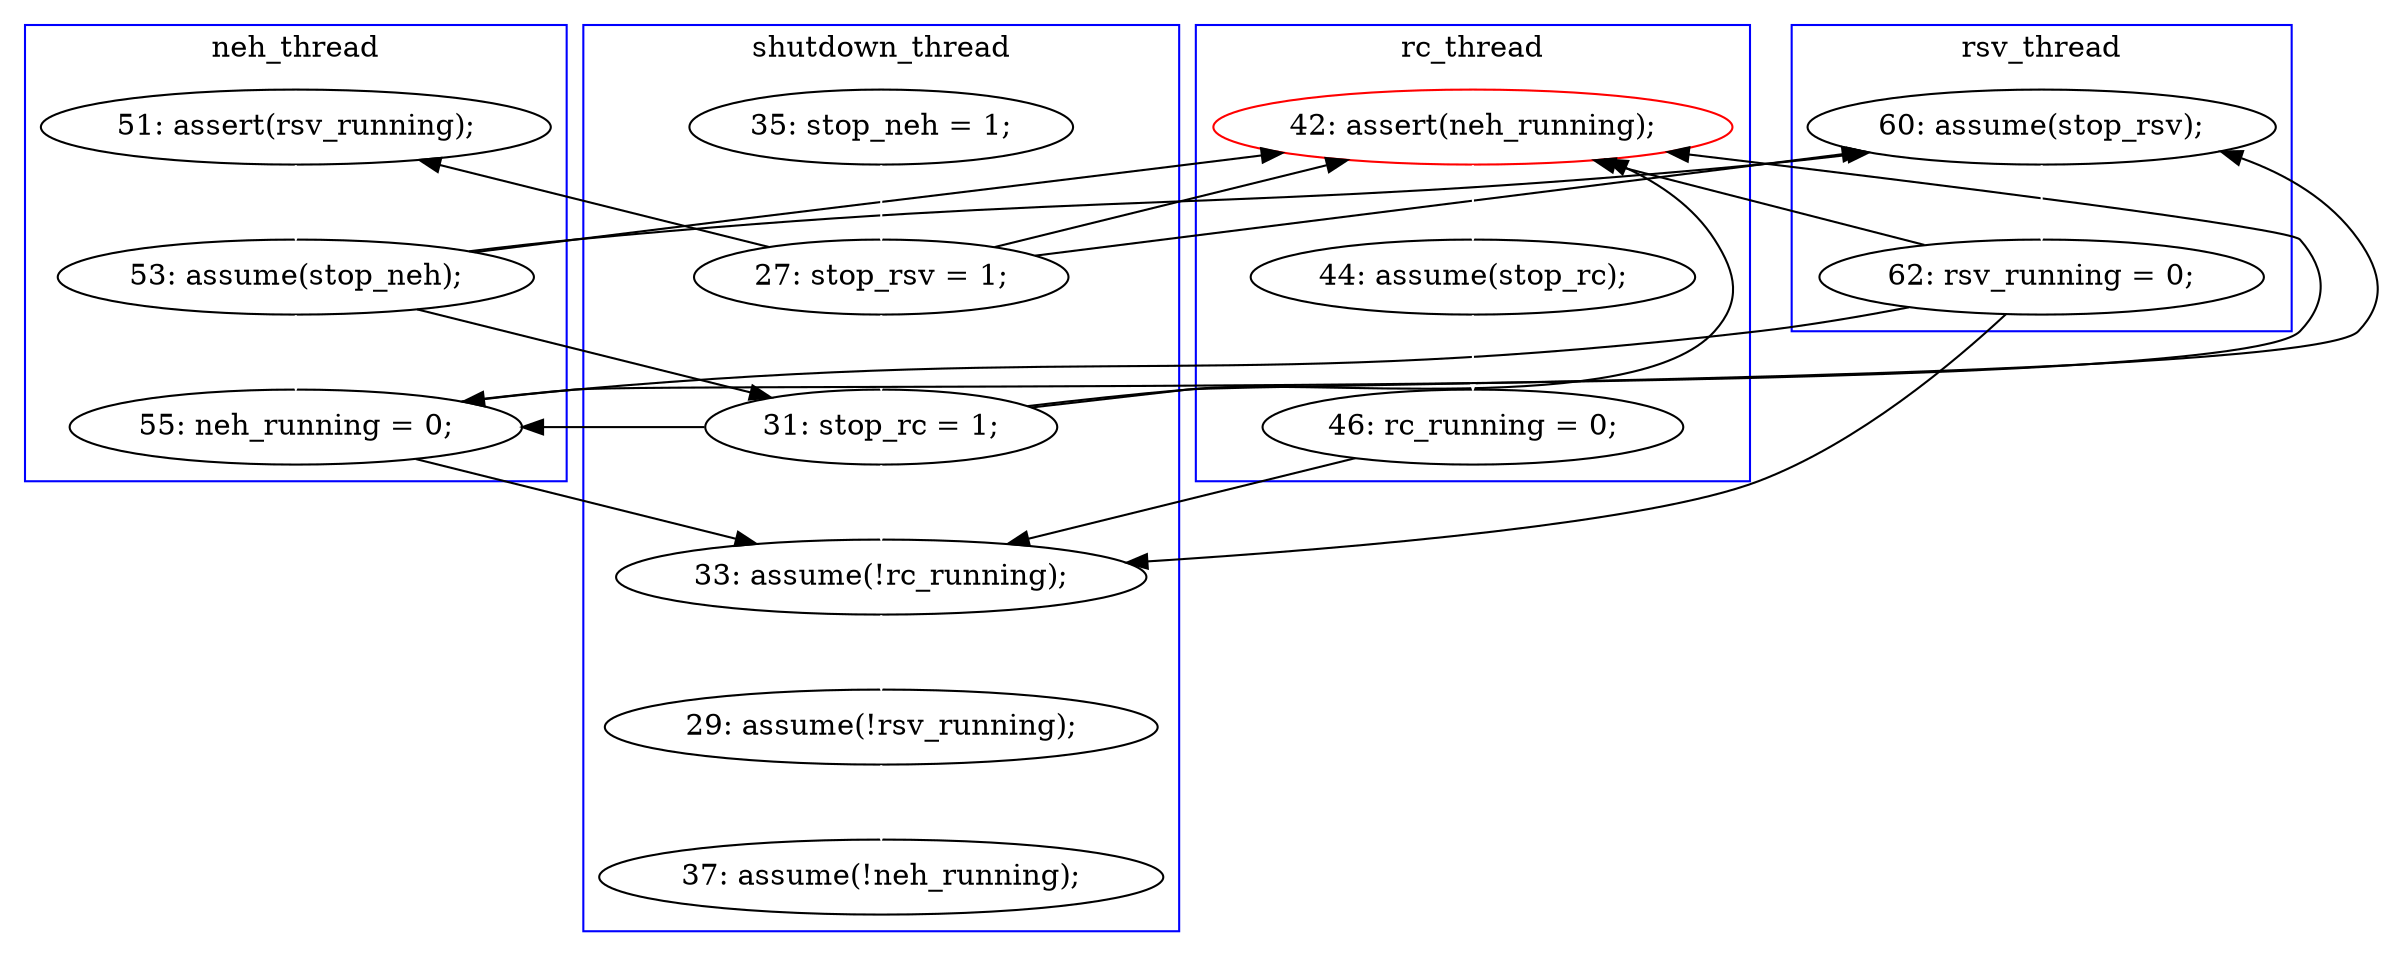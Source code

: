 digraph Counterexample {
	13 -> 18 [color = white, style = solid]
	13 -> 15 [color = black, style = solid, constraint = false]
	13 -> 27 [color = black, style = solid, constraint = false]
	21 -> 27 [color = black, style = solid, constraint = false]
	16 -> 27 [color = black, style = solid, constraint = false]
	28 -> 29 [color = white, style = solid]
	18 -> 23 [color = black, style = solid, constraint = false]
	21 -> 30 [color = black, style = solid, constraint = false]
	21 -> 23 [color = black, style = solid, constraint = false]
	30 -> 33 [color = white, style = solid]
	16 -> 23 [color = white, style = solid]
	23 -> 30 [color = black, style = solid, constraint = false]
	23 -> 27 [color = black, style = solid, constraint = false]
	15 -> 16 [color = white, style = solid]
	29 -> 30 [color = black, style = solid, constraint = false]
	18 -> 20 [color = black, style = solid, constraint = false]
	13 -> 20 [color = black, style = solid, constraint = false]
	18 -> 30 [color = white, style = solid]
	18 -> 27 [color = black, style = solid, constraint = false]
	33 -> 34 [color = white, style = solid]
	16 -> 20 [color = black, style = solid, constraint = false]
	16 -> 18 [color = black, style = solid, constraint = false]
	27 -> 28 [color = white, style = solid]
	12 -> 13 [color = white, style = solid]
	20 -> 21 [color = white, style = solid]
	subgraph cluster4 {
		label = rsv_thread
		color = blue
		21  [label = "62: rsv_running = 0;"]
		20  [label = "60: assume(stop_rsv);"]
	}
	subgraph cluster3 {
		label = neh_thread
		color = blue
		23  [label = "55: neh_running = 0;"]
		15  [label = "51: assert(rsv_running);"]
		16  [label = "53: assume(stop_neh);"]
	}
	subgraph cluster1 {
		label = shutdown_thread
		color = blue
		33  [label = "29: assume(!rsv_running);"]
		30  [label = "33: assume(!rc_running);"]
		13  [label = "27: stop_rsv = 1;"]
		12  [label = "35: stop_neh = 1;"]
		18  [label = "31: stop_rc = 1;"]
		34  [label = "37: assume(!neh_running);"]
	}
	subgraph cluster2 {
		label = rc_thread
		color = blue
		28  [label = "44: assume(stop_rc);"]
		29  [label = "46: rc_running = 0;"]
		27  [label = "42: assert(neh_running);", color = red]
	}
}